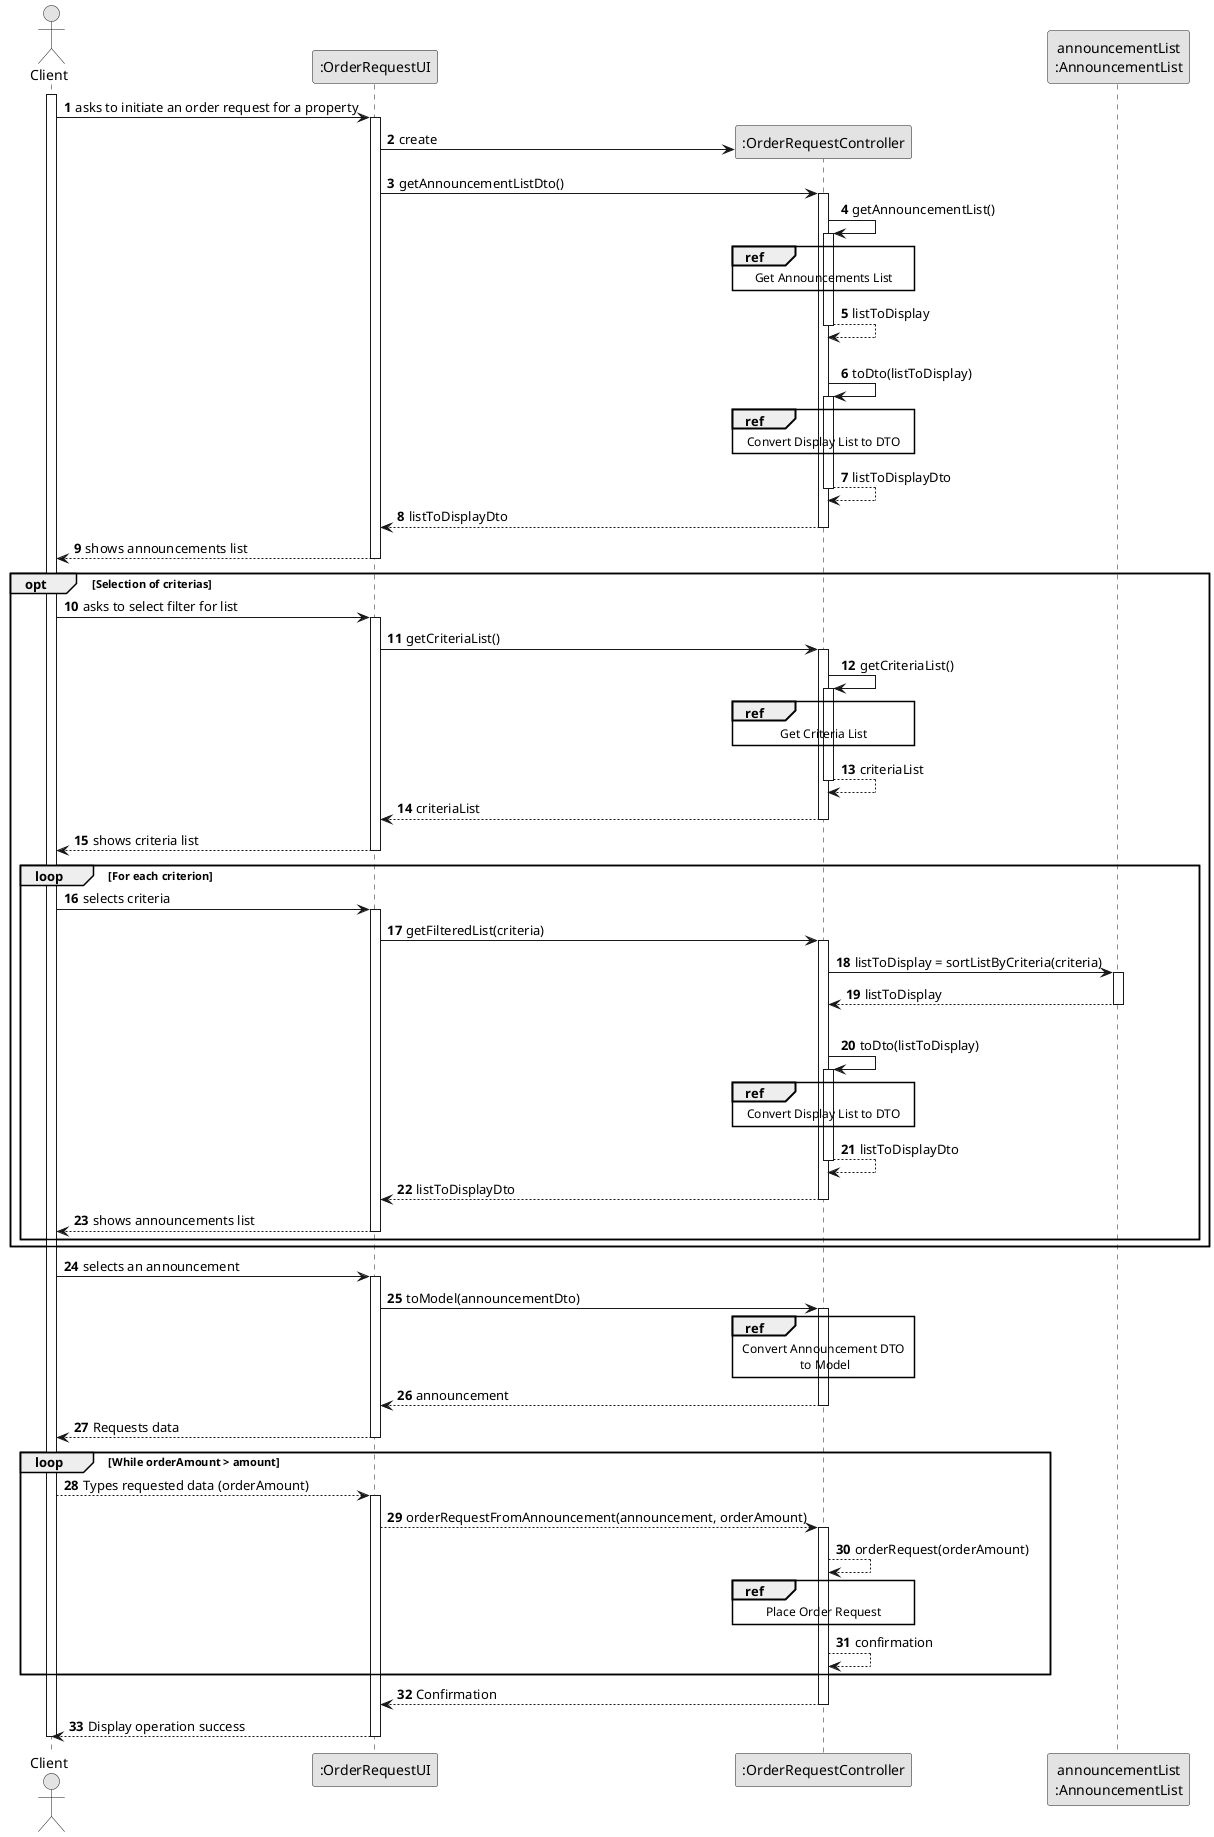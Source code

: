 @startuml
skinparam monochrome true
skinparam packageStyle rectangle
skinparam shadowing false

autonumber

'hide footbox
actor "Client" as Costumer
participant ":OrderRequestUI" as UI
participant ":OrderRequestController" as CTRL
participant "announcementList\n:AnnouncementList" as LISTCLASS


activate Costumer

    Costumer -> UI : asks to initiate an order request for a property
            activate UI

        UI -> CTRL** : create

        UI -> CTRL : getAnnouncementListDto()
            activate CTRL

        CTRL -> CTRL : getAnnouncementList()
        activate CTRL
                ref over CTRL
                    Get Announcements List
                end ref
            CTRL --> CTRL : listToDisplay
        deactivate CTRL
    |||
        CTRL -> CTRL : toDto(listToDisplay)
        activate CTRL
                ref over CTRL
                    Convert Display List to DTO
                end ref
            CTRL --> CTRL : listToDisplayDto
        deactivate CTRL

            CTRL --> UI : listToDisplayDto
        deactivate CTRL

            UI --> Costumer : shows announcements list
        deactivate UI

            opt Selection of criterias

            Costumer -> UI : asks to select filter for list
            activate UI

            UI -> CTRL : getCriteriaList()
            activate CTRL
               CTRL -> CTRL : getCriteriaList()
                activate CTRL
                        ref over CTRL
                            Get Criteria List
                        end ref
                    CTRL --> CTRL : criteriaList
                deactivate CTRL

            CTRL --> UI : criteriaList
            deactivate CTRL

            UI --> Costumer : shows criteria list

            deactivate UI

                loop For each criterion

                    Costumer -> UI : selects criteria
                    activate UI

                    UI -> CTRL : getFilteredList(criteria)

                    activate CTRL

                        CTRL -> LISTCLASS : listToDisplay = sortListByCriteria(criteria)
                        activate LISTCLASS

                            LISTCLASS --> CTRL : listToDisplay
                        deactivate LISTCLASS

                        |||
                            CTRL -> CTRL : toDto(listToDisplay)
                            activate CTRL
                                    ref over CTRL
                                        Convert Display List to DTO
                                    end ref
                                CTRL --> CTRL : listToDisplayDto
                            deactivate CTRL

                                CTRL --> UI : listToDisplayDto
                            deactivate CTRL

                                UI --> Costumer : shows announcements list
                            deactivate UI

                    deactivate CTRL

                    deactivate UI

                end loop
            end opt

    Costumer -> UI : selects an announcement
            activate UI

        UI -> CTRL : toModel(announcementDto)
        activate CTRL
            ref over CTRL
                Convert Announcement DTO
                 to Model
            end ref

            CTRL --> UI : announcement
        deactivate CTRL


    UI --> Costumer : Requests data
    deactivate UI

    loop While orderAmount > amount

        Costumer --> UI : Types requested data (orderAmount)
        activate UI

        UI --> CTRL : orderRequestFromAnnouncement(announcement, orderAmount)
        activate CTRL

        CTRL --> CTRL : orderRequest(orderAmount)

        ref over CTRL
            Place Order Request
        end ref

        CTRL --> CTRL : confirmation
    end loop

    CTRL --> UI : Confirmation
    deactivate CTRL

    UI --> Costumer : Display operation success
    deactivate UI







deactivate Costumer

@enduml